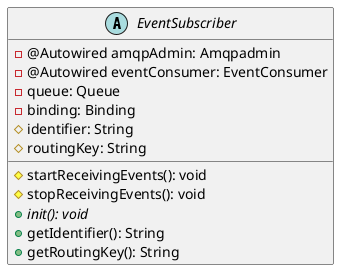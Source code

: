 @startuml EventSubscriber

abstract class EventSubscriber {
  - @Autowired amqpAdmin: Amqpadmin
  - @Autowired eventConsumer: EventConsumer
  - queue: Queue
  - binding: Binding
  # identifier: String
  # routingKey: String
}
EventSubscriber : # startReceivingEvents(): void
EventSubscriber : # stopReceivingEvents(): void
EventSubscriber : + {abstract} init(): void
EventSubscriber : + getIdentifier(): String
EventSubscriber : + getRoutingKey(): String

@enduml